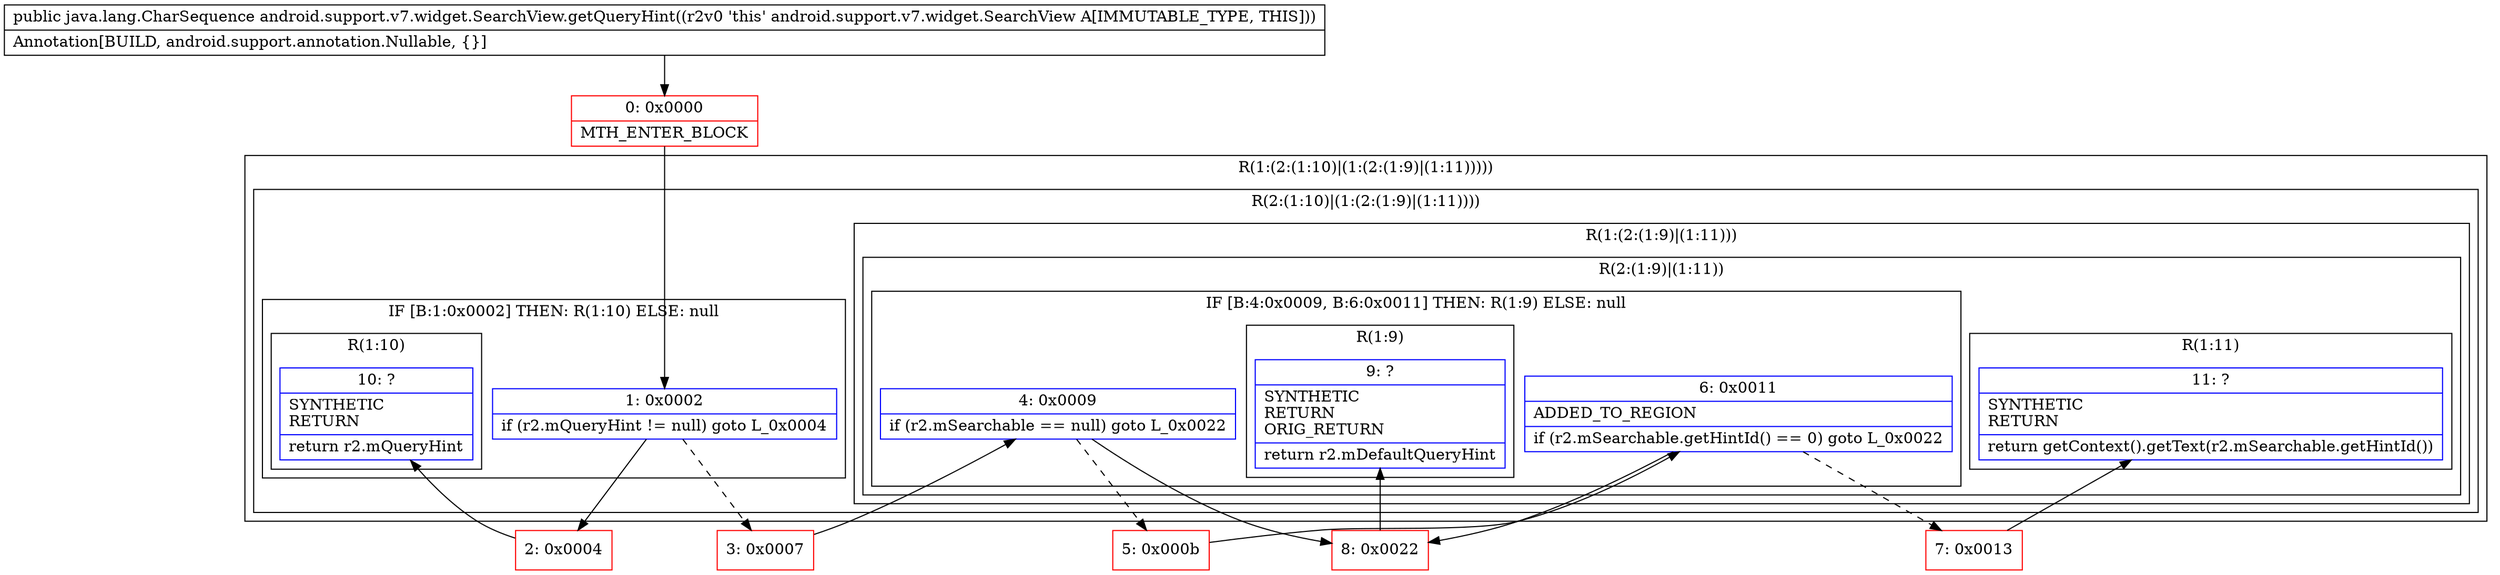 digraph "CFG forandroid.support.v7.widget.SearchView.getQueryHint()Ljava\/lang\/CharSequence;" {
subgraph cluster_Region_1351677287 {
label = "R(1:(2:(1:10)|(1:(2:(1:9)|(1:11)))))";
node [shape=record,color=blue];
subgraph cluster_Region_988108345 {
label = "R(2:(1:10)|(1:(2:(1:9)|(1:11))))";
node [shape=record,color=blue];
subgraph cluster_IfRegion_1778323926 {
label = "IF [B:1:0x0002] THEN: R(1:10) ELSE: null";
node [shape=record,color=blue];
Node_1 [shape=record,label="{1\:\ 0x0002|if (r2.mQueryHint != null) goto L_0x0004\l}"];
subgraph cluster_Region_1734338623 {
label = "R(1:10)";
node [shape=record,color=blue];
Node_10 [shape=record,label="{10\:\ ?|SYNTHETIC\lRETURN\l|return r2.mQueryHint\l}"];
}
}
subgraph cluster_Region_817037950 {
label = "R(1:(2:(1:9)|(1:11)))";
node [shape=record,color=blue];
subgraph cluster_Region_553111247 {
label = "R(2:(1:9)|(1:11))";
node [shape=record,color=blue];
subgraph cluster_IfRegion_823597734 {
label = "IF [B:4:0x0009, B:6:0x0011] THEN: R(1:9) ELSE: null";
node [shape=record,color=blue];
Node_4 [shape=record,label="{4\:\ 0x0009|if (r2.mSearchable == null) goto L_0x0022\l}"];
Node_6 [shape=record,label="{6\:\ 0x0011|ADDED_TO_REGION\l|if (r2.mSearchable.getHintId() == 0) goto L_0x0022\l}"];
subgraph cluster_Region_688980651 {
label = "R(1:9)";
node [shape=record,color=blue];
Node_9 [shape=record,label="{9\:\ ?|SYNTHETIC\lRETURN\lORIG_RETURN\l|return r2.mDefaultQueryHint\l}"];
}
}
subgraph cluster_Region_18433285 {
label = "R(1:11)";
node [shape=record,color=blue];
Node_11 [shape=record,label="{11\:\ ?|SYNTHETIC\lRETURN\l|return getContext().getText(r2.mSearchable.getHintId())\l}"];
}
}
}
}
}
Node_0 [shape=record,color=red,label="{0\:\ 0x0000|MTH_ENTER_BLOCK\l}"];
Node_2 [shape=record,color=red,label="{2\:\ 0x0004}"];
Node_3 [shape=record,color=red,label="{3\:\ 0x0007}"];
Node_5 [shape=record,color=red,label="{5\:\ 0x000b}"];
Node_7 [shape=record,color=red,label="{7\:\ 0x0013}"];
Node_8 [shape=record,color=red,label="{8\:\ 0x0022}"];
MethodNode[shape=record,label="{public java.lang.CharSequence android.support.v7.widget.SearchView.getQueryHint((r2v0 'this' android.support.v7.widget.SearchView A[IMMUTABLE_TYPE, THIS]))  | Annotation[BUILD, android.support.annotation.Nullable, \{\}]\l}"];
MethodNode -> Node_0;
Node_1 -> Node_2;
Node_1 -> Node_3[style=dashed];
Node_4 -> Node_5[style=dashed];
Node_4 -> Node_8;
Node_6 -> Node_7[style=dashed];
Node_6 -> Node_8;
Node_0 -> Node_1;
Node_2 -> Node_10;
Node_3 -> Node_4;
Node_5 -> Node_6;
Node_7 -> Node_11;
Node_8 -> Node_9;
}

